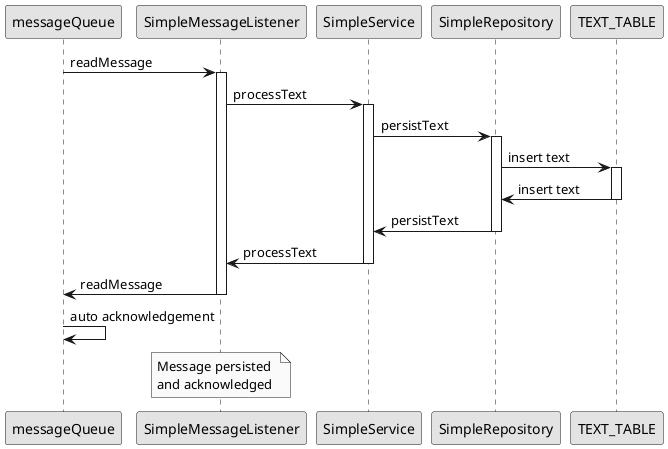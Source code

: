 @startuml
skinparam monochrome true

participant "messageQueue" as mq
participant "SimpleMessageListener" as sml
participant "SimpleService" as ss
participant "SimpleRepository" as sr
participant "TEXT_TABLE" as tt

mq -> sml : readMessage
activate sml

sml -> ss : processText
activate ss

ss -> sr : persistText
activate sr

sr -> tt : insert text
activate tt

sr <- tt : insert text
deactivate tt


ss <- sr : persistText
deactivate sr



sml <- ss : processText
deactivate ss

mq <- sml : readMessage
deactivate sml
mq -> mq : auto acknowledgement
note over sml
  Message persisted
  and acknowledged 
end note
@enduml
